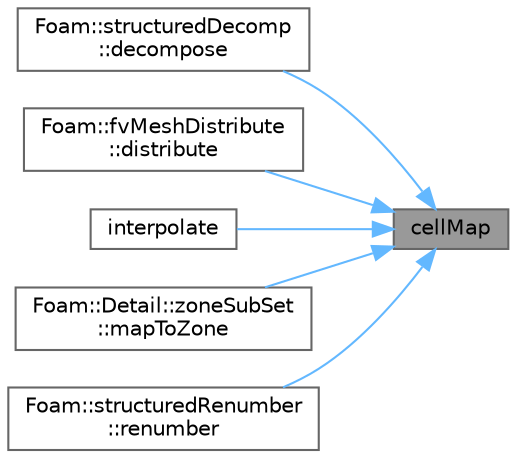 digraph "cellMap"
{
 // LATEX_PDF_SIZE
  bgcolor="transparent";
  edge [fontname=Helvetica,fontsize=10,labelfontname=Helvetica,labelfontsize=10];
  node [fontname=Helvetica,fontsize=10,shape=box,height=0.2,width=0.4];
  rankdir="RL";
  Node1 [id="Node000001",label="cellMap",height=0.2,width=0.4,color="gray40", fillcolor="grey60", style="filled", fontcolor="black",tooltip=" "];
  Node1 -> Node2 [id="edge1_Node000001_Node000002",dir="back",color="steelblue1",style="solid",tooltip=" "];
  Node2 [id="Node000002",label="Foam::structuredDecomp\l::decompose",height=0.2,width=0.4,color="grey40", fillcolor="white", style="filled",URL="$classFoam_1_1structuredDecomp.html#ab6d12d93a7ab5c214cf29d19f448ee4b",tooltip=" "];
  Node1 -> Node3 [id="edge2_Node000001_Node000003",dir="back",color="steelblue1",style="solid",tooltip=" "];
  Node3 [id="Node000003",label="Foam::fvMeshDistribute\l::distribute",height=0.2,width=0.4,color="grey40", fillcolor="white", style="filled",URL="$classFoam_1_1fvMeshDistribute.html#acb11a389cf765470aea69d37a526cf1f",tooltip=" "];
  Node1 -> Node4 [id="edge3_Node000001_Node000004",dir="back",color="steelblue1",style="solid",tooltip=" "];
  Node4 [id="Node000004",label="interpolate",height=0.2,width=0.4,color="grey40", fillcolor="white", style="filled",URL="$classFoam_1_1fvMeshSubset.html#a66ca0e4b27f2c9cad5ede4f2ea569c32",tooltip=" "];
  Node1 -> Node5 [id="edge4_Node000001_Node000005",dir="back",color="steelblue1",style="solid",tooltip=" "];
  Node5 [id="Node000005",label="Foam::Detail::zoneSubSet\l::mapToZone",height=0.2,width=0.4,color="grey40", fillcolor="white", style="filled",URL="$classFoam_1_1Detail_1_1zoneSubSet.html#a2edc1fb18441b8cadc2536c4f33b620d",tooltip=" "];
  Node1 -> Node6 [id="edge5_Node000001_Node000006",dir="back",color="steelblue1",style="solid",tooltip=" "];
  Node6 [id="Node000006",label="Foam::structuredRenumber\l::renumber",height=0.2,width=0.4,color="grey40", fillcolor="white", style="filled",URL="$classFoam_1_1structuredRenumber.html#a43e03f902cbbeb39d4552a7e1cee9e73",tooltip=" "];
}
